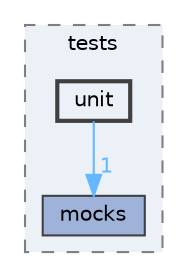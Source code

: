 digraph "car_controls/tests/unit"
{
 // LATEX_PDF_SIZE
  bgcolor="transparent";
  edge [fontname=Helvetica,fontsize=10,labelfontname=Helvetica,labelfontsize=10];
  node [fontname=Helvetica,fontsize=10,shape=box,height=0.2,width=0.4];
  compound=true
  subgraph clusterdir_8adbf52571f16f046d166d01093aafff {
    graph [ bgcolor="#ecf0f7", pencolor="grey50", label="tests", fontname=Helvetica,fontsize=10 style="filled,dashed", URL="dir_8adbf52571f16f046d166d01093aafff.html",tooltip=""]
  dir_6b86605341132ee5d34b97e8b025cdcb [label="mocks", fillcolor="#9fb2da", color="grey25", style="filled", URL="dir_6b86605341132ee5d34b97e8b025cdcb.html",tooltip=""];
  dir_ad12a818c2165eb41d60996b3f3a71d7 [label="unit", fillcolor="#ecf0f7", color="grey25", style="filled,bold", URL="dir_ad12a818c2165eb41d60996b3f3a71d7.html",tooltip=""];
  }
  dir_ad12a818c2165eb41d60996b3f3a71d7->dir_6b86605341132ee5d34b97e8b025cdcb [headlabel="1", labeldistance=1.5 headhref="dir_000032_000024.html" href="dir_000032_000024.html" color="steelblue1" fontcolor="steelblue1"];
}
